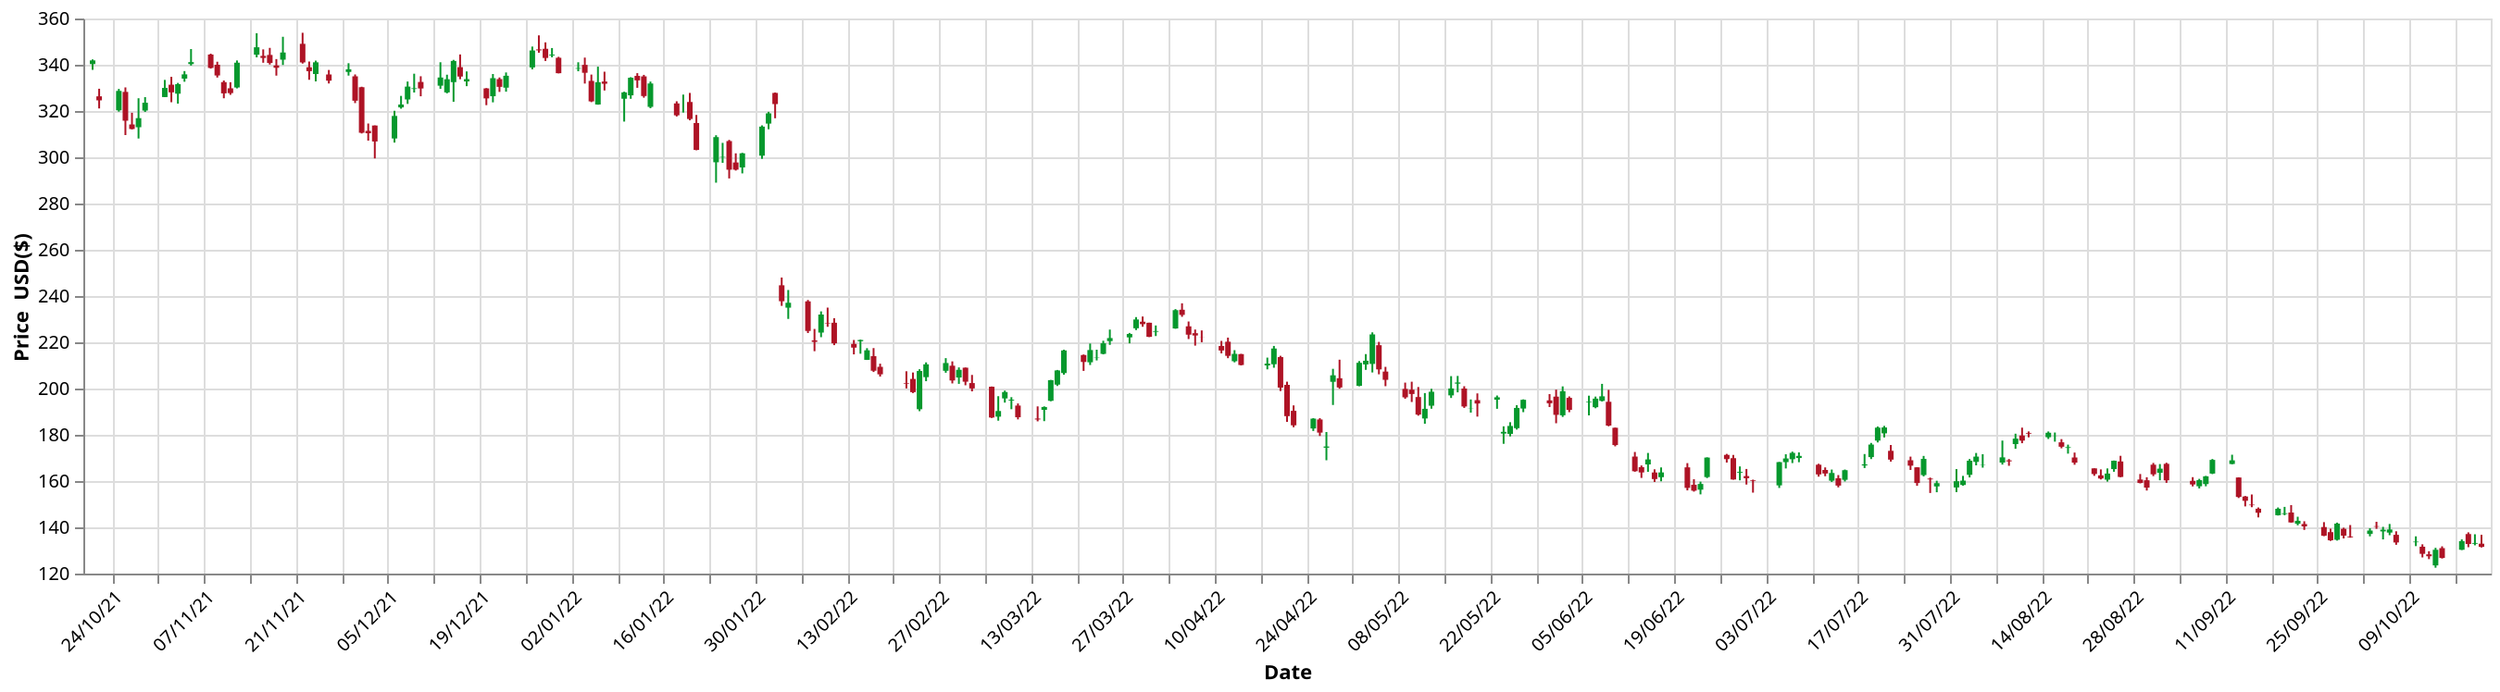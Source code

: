 {
  "$schema": "https://vega.github.io/schema/vega-lite/v5.json",
  "width": 1300,
  "height": 300,
  "description": "S&P 500 Price data, 21/10/21 - 21/10/22",
  "data": {
    "values": [
      {
        "Date": "2021-10-21",
        "Open": 340.279999,
        "High": 342.309998,
        "Low": 337.799988,
        "Close": 341.880005,
        "Adj Close": 341.880005,
        "Volume": 16354400
      },
      {
        "Date": "2021-10-22",
        "Open": 326.350006,
        "High": 329.630005,
        "Low": 321.109985,
        "Close": 324.609985,
        "Adj Close": 324.609985,
        "Volume": 35224500
      },
      {
        "Date": "2021-10-25",
        "Open": 320.299988,
        "High": 329.559998,
        "Low": 319.720001,
        "Close": 328.690002,
        "Adj Close": 328.690002,
        "Volume": 38409000
      },
      {
        "Date": "2021-10-26",
        "Open": 328.26001,
        "High": 330.209991,
        "Low": 309.600006,
        "Close": 315.809998,
        "Adj Close": 315.809998,
        "Volume": 65654000
      },
      {
        "Date": "2021-10-27",
        "Open": 314.190002,
        "High": 319.25,
        "Low": 312.059998,
        "Close": 312.220001,
        "Adj Close": 312.220001,
        "Volume": 29971800
      },
      {
        "Date": "2021-10-28",
        "Open": 312.98999,
        "High": 325.519989,
        "Low": 308.109985,
        "Close": 316.920013,
        "Adj Close": 316.920013,
        "Volume": 50806800
      },
      {
        "Date": "2021-10-29",
        "Open": 320.190002,
        "High": 326,
        "Low": 319.600006,
        "Close": 323.570007,
        "Adj Close": 323.570007,
        "Volume": 37059400
      },
      {
        "Date": "2021-11-01",
        "Open": 326.040009,
        "High": 333.450012,
        "Low": 326,
        "Close": 329.980011,
        "Adj Close": 329.980011,
        "Volume": 31518900
      },
      {
        "Date": "2021-11-02",
        "Open": 331.380005,
        "High": 334.790009,
        "Low": 323.799988,
        "Close": 328.079987,
        "Adj Close": 328.079987,
        "Volume": 28353000
      },
      {
        "Date": "2021-11-03",
        "Open": 327.48999,
        "High": 332.149994,
        "Low": 323.200012,
        "Close": 331.619995,
        "Adj Close": 331.619995,
        "Volume": 20786500
      },
      {
        "Date": "2021-11-04",
        "Open": 334.01001,
        "High": 337.269989,
        "Low": 332.649994,
        "Close": 335.850006,
        "Adj Close": 335.850006,
        "Volume": 22495300
      },
      {
        "Date": "2021-11-05",
        "Open": 340.309998,
        "High": 346.790009,
        "Low": 339.640015,
        "Close": 341.130005,
        "Adj Close": 341.130005,
        "Volume": 26872800
      },
      {
        "Date": "2021-11-08",
        "Open": 344.420013,
        "High": 344.790009,
        "Low": 338.339996,
        "Close": 338.619995,
        "Adj Close": 338.619995,
        "Volume": 18342500
      },
      {
        "Date": "2021-11-09",
        "Open": 340,
        "High": 341.309998,
        "Low": 334.470001,
        "Close": 335.369995,
        "Adj Close": 335.369995,
        "Volume": 17556700
      },
      {
        "Date": "2021-11-10",
        "Open": 332.48999,
        "High": 333.190002,
        "Low": 325.51001,
        "Close": 327.640015,
        "Adj Close": 327.640015,
        "Volume": 21872600
      },
      {
        "Date": "2021-11-11",
        "Open": 329.820007,
        "High": 332.459991,
        "Low": 327,
        "Close": 327.73999,
        "Adj Close": 327.73999,
        "Volume": 12376600
      },
      {
        "Date": "2021-11-12",
        "Open": 330.179993,
        "High": 341.859985,
        "Low": 329.779999,
        "Close": 340.890015,
        "Adj Close": 340.890015,
        "Volume": 25414300
      },
      {
        "Date": "2021-11-15",
        "Open": 344.339996,
        "High": 353.649994,
        "Low": 343.200012,
        "Close": 347.559998,
        "Adj Close": 347.559998,
        "Volume": 25076600
      },
      {
        "Date": "2021-11-16",
        "Open": 343.829987,
        "High": 346.649994,
        "Low": 340.869995,
        "Close": 342.959991,
        "Adj Close": 342.959991,
        "Volume": 18181100
      },
      {
        "Date": "2021-11-17",
        "Open": 344.23999,
        "High": 347.299988,
        "Low": 340.100006,
        "Close": 340.769989,
        "Adj Close": 340.769989,
        "Volume": 13602800
      },
      {
        "Date": "2021-11-18",
        "Open": 339.720001,
        "High": 342.459991,
        "Low": 335.299988,
        "Close": 338.690002,
        "Adj Close": 338.690002,
        "Volume": 17487200
      },
      {
        "Date": "2021-11-19",
        "Open": 342.200012,
        "High": 352.100006,
        "Low": 339.899994,
        "Close": 345.299988,
        "Adj Close": 345.299988,
        "Volume": 26488500
      },
      {
        "Date": "2021-11-22",
        "Open": 349.049988,
        "High": 353.829987,
        "Low": 340.51001,
        "Close": 341.01001,
        "Adj Close": 341.01001,
        "Volume": 27116800
      },
      {
        "Date": "2021-11-23",
        "Open": 338.929993,
        "High": 341.399994,
        "Low": 333.5,
        "Close": 337.25,
        "Adj Close": 337.25,
        "Volume": 17225000
      },
      {
        "Date": "2021-11-24",
        "Open": 336,
        "High": 341.779999,
        "Low": 332.809998,
        "Close": 341.059998,
        "Adj Close": 341.059998,
        "Volume": 13566200
      },
      {
        "Date": "2021-11-26",
        "Open": 335.799988,
        "High": 337.75,
        "Low": 331.899994,
        "Close": 333.119995,
        "Adj Close": 333.119995,
        "Volume": 14750700
      },
      {
        "Date": "2021-11-29",
        "Open": 336.890015,
        "High": 340.670013,
        "Low": 335.309998,
        "Close": 338.029999,
        "Adj Close": 338.029999,
        "Volume": 16650900
      },
      {
        "Date": "2021-11-30",
        "Open": 335,
        "High": 335.809998,
        "Low": 323.429993,
        "Close": 324.459991,
        "Adj Close": 324.459991,
        "Volume": 25390000
      },
      {
        "Date": "2021-12-01",
        "Open": 330.290009,
        "High": 330.5,
        "Low": 310.290009,
        "Close": 310.600006,
        "Adj Close": 310.600006,
        "Volume": 30329600
      },
      {
        "Date": "2021-12-02",
        "Open": 311.399994,
        "High": 314.600006,
        "Low": 307.200012,
        "Close": 310.390015,
        "Adj Close": 310.390015,
        "Volume": 24396200
      },
      {
        "Date": "2021-12-03",
        "Open": 313.730011,
        "High": 313.75,
        "Low": 299.5,
        "Close": 306.839996,
        "Adj Close": 306.839996,
        "Volume": 27471000
      },
      {
        "Date": "2021-12-06",
        "Open": 308.130005,
        "High": 320.100006,
        "Low": 306.339996,
        "Close": 317.869995,
        "Adj Close": 317.869995,
        "Volume": 21758300
      },
      {
        "Date": "2021-12-07",
        "Open": 321.570007,
        "High": 326.540009,
        "Low": 321,
        "Close": 322.809998,
        "Adj Close": 322.809998,
        "Volume": 18794000
      },
      {
        "Date": "2021-12-08",
        "Open": 325,
        "High": 332.75,
        "Low": 323.070007,
        "Close": 330.559998,
        "Adj Close": 330.559998,
        "Volume": 19937700
      },
      {
        "Date": "2021-12-09",
        "Open": 329.540009,
        "High": 336.130005,
        "Low": 328,
        "Close": 329.820007,
        "Adj Close": 329.820007,
        "Volume": 16879200
      },
      {
        "Date": "2021-12-10",
        "Open": 332.559998,
        "High": 335.029999,
        "Low": 326.369995,
        "Close": 329.75,
        "Adj Close": 329.75,
        "Volume": 14528000
      },
      {
        "Date": "2021-12-13",
        "Open": 330.950012,
        "High": 341.089996,
        "Low": 329.589996,
        "Close": 334.48999,
        "Adj Close": 334.48999,
        "Volume": 22948700
      },
      {
        "Date": "2021-12-14",
        "Open": 328.049988,
        "High": 335.700012,
        "Low": 327.649994,
        "Close": 333.73999,
        "Adj Close": 333.73999,
        "Volume": 20461000
      },
      {
        "Date": "2021-12-15",
        "Open": 332.48999,
        "High": 342.109985,
        "Low": 323.980011,
        "Close": 341.660004,
        "Adj Close": 341.660004,
        "Volume": 24681300
      },
      {
        "Date": "2021-12-16",
        "Open": 338.980011,
        "High": 344.459991,
        "Low": 333.73999,
        "Close": 334.899994,
        "Adj Close": 334.899994,
        "Volume": 22635000
      },
      {
        "Date": "2021-12-17",
        "Open": 332.799988,
        "High": 337.109985,
        "Low": 330.75,
        "Close": 333.790009,
        "Adj Close": 333.790009,
        "Volume": 40012600
      },
      {
        "Date": "2021-12-20",
        "Open": 329.779999,
        "High": 329.899994,
        "Low": 322.529999,
        "Close": 325.450012,
        "Adj Close": 325.450012,
        "Volume": 17901800
      },
      {
        "Date": "2021-12-21",
        "Open": 326.410004,
        "High": 336,
        "Low": 323.75,
        "Close": 334.200012,
        "Adj Close": 334.200012,
        "Volume": 16116800
      },
      {
        "Date": "2021-12-22",
        "Open": 333.799988,
        "High": 334.51001,
        "Low": 328.26001,
        "Close": 330.450012,
        "Adj Close": 330.450012,
        "Volume": 16764600
      },
      {
        "Date": "2021-12-23",
        "Open": 330.100006,
        "High": 336.670013,
        "Low": 328.359985,
        "Close": 335.23999,
        "Adj Close": 335.23999,
        "Volume": 13987700
      },
      {
        "Date": "2021-12-27",
        "Open": 338.850006,
        "High": 347.869995,
        "Low": 338.01001,
        "Close": 346.179993,
        "Adj Close": 346.179993,
        "Volume": 17795000
      },
      {
        "Date": "2021-12-28",
        "Open": 346.630005,
        "High": 352.709991,
        "Low": 345.200012,
        "Close": 346.220001,
        "Adj Close": 346.220001,
        "Volume": 16637600
      },
      {
        "Date": "2021-12-29",
        "Open": 346.910004,
        "High": 349.690002,
        "Low": 341.640015,
        "Close": 342.940002,
        "Adj Close": 342.940002,
        "Volume": 10747000
      },
      {
        "Date": "2021-12-30",
        "Open": 344,
        "High": 347.230011,
        "Low": 343.220001,
        "Close": 344.359985,
        "Adj Close": 344.359985,
        "Volume": 10593300
      },
      {
        "Date": "2021-12-31",
        "Open": 343.019989,
        "High": 343.440002,
        "Low": 336.269989,
        "Close": 336.350006,
        "Adj Close": 336.350006,
        "Volume": 12870500
      },
      {
        "Date": "2022-01-03",
        "Open": 338.299988,
        "High": 341.079987,
        "Low": 337.190002,
        "Close": 338.540009,
        "Adj Close": 338.540009,
        "Volume": 14537900
      },
      {
        "Date": "2022-01-04",
        "Open": 339.950012,
        "High": 343.089996,
        "Low": 331.869995,
        "Close": 336.529999,
        "Adj Close": 336.529999,
        "Volume": 15998000
      },
      {
        "Date": "2022-01-05",
        "Open": 333.019989,
        "High": 335.76001,
        "Low": 323.839996,
        "Close": 324.170013,
        "Adj Close": 324.170013,
        "Volume": 20564500
      },
      {
        "Date": "2022-01-06",
        "Open": 322.820007,
        "High": 339.170013,
        "Low": 322.720001,
        "Close": 332.459991,
        "Adj Close": 332.459991,
        "Volume": 27962800
      },
      {
        "Date": "2022-01-07",
        "Open": 332.73999,
        "High": 337,
        "Low": 328.880005,
        "Close": 331.790009,
        "Adj Close": 331.790009,
        "Volume": 14722000
      },
      {
        "Date": "2022-01-10",
        "Open": 325.309998,
        "High": 328.339996,
        "Low": 315.429993,
        "Close": 328.070007,
        "Adj Close": 328.070007,
        "Volume": 24942400
      },
      {
        "Date": "2022-01-11",
        "Open": 326.779999,
        "High": 334.630005,
        "Low": 325.279999,
        "Close": 334.369995,
        "Adj Close": 334.369995,
        "Volume": 16226800
      },
      {
        "Date": "2022-01-12",
        "Open": 335.179993,
        "High": 336.369995,
        "Low": 330.029999,
        "Close": 333.26001,
        "Adj Close": 333.26001,
        "Volume": 14104900
      },
      {
        "Date": "2022-01-13",
        "Open": 334.980011,
        "High": 335.630005,
        "Low": 325.76001,
        "Close": 326.480011,
        "Adj Close": 326.480011,
        "Volume": 14797100
      },
      {
        "Date": "2022-01-14",
        "Open": 321.790009,
        "High": 332.730011,
        "Low": 321.209991,
        "Close": 331.899994,
        "Adj Close": 331.899994,
        "Volume": 16868500
      },
      {
        "Date": "2022-01-18",
        "Open": 323.290009,
        "High": 324.209991,
        "Low": 317.640015,
        "Close": 318.149994,
        "Adj Close": 318.149994,
        "Volume": 22645600
      },
      {
        "Date": "2022-01-19",
        "Open": 319.579987,
        "High": 327.100006,
        "Low": 319.329987,
        "Close": 319.589996,
        "Adj Close": 319.589996,
        "Volume": 20814700
      },
      {
        "Date": "2022-01-20",
        "Open": 323.899994,
        "High": 327.820007,
        "Low": 315.980011,
        "Close": 316.559998,
        "Adj Close": 316.559998,
        "Volume": 16925000
      },
      {
        "Date": "2022-01-21",
        "Open": 314.809998,
        "High": 318.309998,
        "Low": 303.040009,
        "Close": 303.170013,
        "Adj Close": 303.170013,
        "Volume": 28710700
      },
      {
        "Date": "2022-01-24",
        "Open": 297.839996,
        "High": 309.529999,
        "Low": 289.01001,
        "Close": 308.709991,
        "Adj Close": 308.709991,
        "Volume": 38878100
      },
      {
        "Date": "2022-01-25",
        "Open": 299.950012,
        "High": 306.230011,
        "Low": 297.579987,
        "Close": 300.149994,
        "Adj Close": 300.149994,
        "Volume": 25108500
      },
      {
        "Date": "2022-01-26",
        "Open": 307.01001,
        "High": 307.51001,
        "Low": 290.850006,
        "Close": 294.630005,
        "Adj Close": 294.630005,
        "Volume": 28348800
      },
      {
        "Date": "2022-01-27",
        "Open": 297.75,
        "High": 301.709991,
        "Low": 294.26001,
        "Close": 294.640015,
        "Adj Close": 294.640015,
        "Volume": 21629900
      },
      {
        "Date": "2022-01-28",
        "Open": 295.619995,
        "High": 301.899994,
        "Low": 293.029999,
        "Close": 301.709991,
        "Adj Close": 301.709991,
        "Volume": 21871600
      },
      {
        "Date": "2022-01-31",
        "Open": 300.679993,
        "High": 313.790009,
        "Low": 299.320007,
        "Close": 313.26001,
        "Adj Close": 313.26001,
        "Volume": 21579500
      },
      {
        "Date": "2022-02-01",
        "Open": 314.559998,
        "High": 319.660004,
        "Low": 312.119995,
        "Close": 319,
        "Adj Close": 319,
        "Volume": 18023800
      },
      {
        "Date": "2022-02-02",
        "Open": 327.820007,
        "High": 328,
        "Low": 316.869995,
        "Close": 323,
        "Adj Close": 323,
        "Volume": 58458300
      },
      {
        "Date": "2022-02-03",
        "Open": 244.649994,
        "High": 248,
        "Low": 235.75,
        "Close": 237.759995,
        "Adj Close": 237.759995,
        "Volume": 188119900
      },
      {
        "Date": "2022-02-04",
        "Open": 234.970001,
        "High": 242.610001,
        "Low": 230.110001,
        "Close": 237.089996,
        "Adj Close": 237.089996,
        "Volume": 89342200
      },
      {
        "Date": "2022-02-07",
        "Open": 237.699997,
        "High": 238.300003,
        "Low": 224.009995,
        "Close": 224.910004,
        "Adj Close": 224.910004,
        "Volume": 88613800
      },
      {
        "Date": "2022-02-08",
        "Open": 220.850006,
        "High": 225.770004,
        "Low": 216.149994,
        "Close": 220.179993,
        "Adj Close": 220.179993,
        "Volume": 94729700
      },
      {
        "Date": "2022-02-09",
        "Open": 224.199997,
        "High": 233.369995,
        "Low": 222.210007,
        "Close": 232,
        "Adj Close": 232,
        "Volume": 86563300
      },
      {
        "Date": "2022-02-10",
        "Open": 228.270004,
        "High": 235,
        "Low": 226.699997,
        "Close": 228.070007,
        "Adj Close": 228.070007,
        "Volume": 49310400
      },
      {
        "Date": "2022-02-11",
        "Open": 228.460007,
        "High": 230.419998,
        "Low": 218.770004,
        "Close": 219.550003,
        "Adj Close": 219.550003,
        "Volume": 46156900
      },
      {
        "Date": "2022-02-14",
        "Open": 219.309998,
        "High": 221,
        "Low": 214.779999,
        "Close": 217.699997,
        "Adj Close": 217.699997,
        "Volume": 38184000
      },
      {
        "Date": "2022-02-15",
        "Open": 220.470001,
        "High": 221.149994,
        "Low": 215.059998,
        "Close": 221,
        "Adj Close": 221,
        "Volume": 42685500
      },
      {
        "Date": "2022-02-16",
        "Open": 212.410004,
        "High": 217.460007,
        "Low": 212.360001,
        "Close": 216.539993,
        "Adj Close": 216.539993,
        "Volume": 45817500
      },
      {
        "Date": "2022-02-17",
        "Open": 214.020004,
        "High": 217.5,
        "Low": 207.160004,
        "Close": 207.710007,
        "Adj Close": 207.710007,
        "Volume": 38747500
      },
      {
        "Date": "2022-02-18",
        "Open": 209.389999,
        "High": 210.75,
        "Low": 205.179993,
        "Close": 206.160004,
        "Adj Close": 206.160004,
        "Volume": 37128400
      },
      {
        "Date": "2022-02-22",
        "Open": 202.339996,
        "High": 207.479996,
        "Low": 200.059998,
        "Close": 202.080002,
        "Adj Close": 202.080002,
        "Volume": 39852400
      },
      {
        "Date": "2022-02-23",
        "Open": 204.160004,
        "High": 206.940002,
        "Low": 198.050003,
        "Close": 198.449997,
        "Adj Close": 198.449997,
        "Volume": 44481400
      },
      {
        "Date": "2022-02-24",
        "Open": 191.059998,
        "High": 208.350006,
        "Low": 190.220001,
        "Close": 207.600006,
        "Adj Close": 207.600006,
        "Volume": 49957200
      },
      {
        "Date": "2022-02-25",
        "Open": 204.940002,
        "High": 211.320007,
        "Low": 203.179993,
        "Close": 210.479996,
        "Adj Close": 210.479996,
        "Volume": 37627600
      },
      {
        "Date": "2022-02-28",
        "Open": 207.679993,
        "High": 213.149994,
        "Low": 206.830002,
        "Close": 211.029999,
        "Adj Close": 211.029999,
        "Volume": 34239800
      },
      {
        "Date": "2022-03-01",
        "Open": 209.869995,
        "High": 211.75,
        "Low": 202.220001,
        "Close": 203.490005,
        "Adj Close": 203.490005,
        "Volume": 27094900
      },
      {
        "Date": "2022-03-02",
        "Open": 204.779999,
        "High": 209.149994,
        "Low": 202.020004,
        "Close": 208.110001,
        "Adj Close": 208.110001,
        "Volume": 29452100
      },
      {
        "Date": "2022-03-03",
        "Open": 209.020004,
        "High": 209.080002,
        "Low": 201.419998,
        "Close": 202.970001,
        "Adj Close": 202.970001,
        "Volume": 27263500
      },
      {
        "Date": "2022-03-04",
        "Open": 202.369995,
        "High": 205.889999,
        "Low": 198.789993,
        "Close": 200.059998,
        "Adj Close": 200.059998,
        "Volume": 32130900
      },
      {
        "Date": "2022-03-07",
        "Open": 200.789993,
        "High": 200.889999,
        "Low": 187.279999,
        "Close": 187.470001,
        "Adj Close": 187.470001,
        "Volume": 38560600
      },
      {
        "Date": "2022-03-08",
        "Open": 187.850006,
        "High": 196.699997,
        "Low": 186.110001,
        "Close": 190.289993,
        "Adj Close": 190.289993,
        "Volume": 37508100
      },
      {
        "Date": "2022-03-09",
        "Open": 195.740005,
        "High": 199.100006,
        "Low": 193.919998,
        "Close": 198.5,
        "Adj Close": 198.5,
        "Volume": 31894700
      },
      {
        "Date": "2022-03-10",
        "Open": 194.839996,
        "High": 196.279999,
        "Low": 191.070007,
        "Close": 195.210007,
        "Adj Close": 195.210007,
        "Volume": 24853000
      },
      {
        "Date": "2022-03-11",
        "Open": 192.639999,
        "High": 193.559998,
        "Low": 186.669998,
        "Close": 187.610001,
        "Adj Close": 187.610001,
        "Volume": 34694500
      },
      {
        "Date": "2022-03-14",
        "Open": 187.029999,
        "High": 192.289993,
        "Low": 185.820007,
        "Close": 186.630005,
        "Adj Close": 186.630005,
        "Volume": 31010500
      },
      {
        "Date": "2022-03-15",
        "Open": 190.800003,
        "High": 192.279999,
        "Low": 185.910004,
        "Close": 192.029999,
        "Adj Close": 192.029999,
        "Volume": 31721700
      },
      {
        "Date": "2022-03-16",
        "Open": 194.699997,
        "High": 203.729996,
        "Low": 194.520004,
        "Close": 203.630005,
        "Adj Close": 203.630005,
        "Volume": 40640300
      },
      {
        "Date": "2022-03-17",
        "Open": 201.699997,
        "High": 208.039993,
        "Low": 201.110001,
        "Close": 207.839996,
        "Adj Close": 207.839996,
        "Volume": 29499700
      },
      {
        "Date": "2022-03-18",
        "Open": 206.699997,
        "High": 216.800003,
        "Low": 206,
        "Close": 216.490005,
        "Adj Close": 216.490005,
        "Volume": 52128000
      },
      {
        "Date": "2022-03-21",
        "Open": 214.5,
        "High": 214.710007,
        "Low": 207.630005,
        "Close": 211.490005,
        "Adj Close": 211.490005,
        "Volume": 30142300
      },
      {
        "Date": "2022-03-22",
        "Open": 211.369995,
        "High": 219.460007,
        "Low": 210.179993,
        "Close": 216.649994,
        "Adj Close": 216.649994,
        "Volume": 31998800
      },
      {
        "Date": "2022-03-23",
        "Open": 213.330002,
        "High": 216.800003,
        "Low": 212.160004,
        "Close": 213.460007,
        "Adj Close": 213.460007,
        "Volume": 23717300
      },
      {
        "Date": "2022-03-24",
        "Open": 215,
        "High": 220.669998,
        "Low": 214.789993,
        "Close": 219.570007,
        "Adj Close": 219.570007,
        "Volume": 31502300
      },
      {
        "Date": "2022-03-25",
        "Open": 220.509995,
        "High": 225.5,
        "Low": 218.889999,
        "Close": 221.820007,
        "Adj Close": 221.820007,
        "Volume": 40039000
      },
      {
        "Date": "2022-03-28",
        "Open": 222.130005,
        "High": 224.039993,
        "Low": 219.539993,
        "Close": 223.589996,
        "Adj Close": 223.589996,
        "Volume": 26224100
      },
      {
        "Date": "2022-03-29",
        "Open": 226.070007,
        "High": 230.889999,
        "Low": 225.289993,
        "Close": 229.860001,
        "Adj Close": 229.860001,
        "Volume": 31417900
      },
      {
        "Date": "2022-03-30",
        "Open": 228.910004,
        "High": 231.149994,
        "Low": 226.710007,
        "Close": 227.850006,
        "Adj Close": 227.850006,
        "Volume": 25588000
      },
      {
        "Date": "2022-03-31",
        "Open": 228.449997,
        "High": 228.490005,
        "Low": 222.259995,
        "Close": 222.360001,
        "Adj Close": 222.360001,
        "Volume": 24192300
      },
      {
        "Date": "2022-04-01",
        "Open": 224.550003,
        "High": 227.279999,
        "Low": 222.699997,
        "Close": 224.850006,
        "Adj Close": 224.850006,
        "Volume": 19544800
      },
      {
        "Date": "2022-04-04",
        "Open": 225.979996,
        "High": 234.350006,
        "Low": 225.860001,
        "Close": 233.889999,
        "Adj Close": 233.889999,
        "Volume": 28054800
      },
      {
        "Date": "2022-04-05",
        "Open": 234.080002,
        "High": 236.860001,
        "Low": 231.020004,
        "Close": 231.839996,
        "Adj Close": 231.839996,
        "Volume": 29727200
      },
      {
        "Date": "2022-04-06",
        "Open": 226.910004,
        "High": 228.990005,
        "Low": 221.410004,
        "Close": 223.300003,
        "Adj Close": 223.300003,
        "Volume": 28995100
      },
      {
        "Date": "2022-04-07",
        "Open": 223.929993,
        "High": 225.520004,
        "Low": 218.559998,
        "Close": 222.949997,
        "Adj Close": 222.949997,
        "Volume": 21037200
      },
      {
        "Date": "2022-04-08",
        "Open": 222.380005,
        "High": 225.130005,
        "Low": 220.029999,
        "Close": 222.330002,
        "Adj Close": 222.330002,
        "Volume": 18375700
      },
      {
        "Date": "2022-04-11",
        "Open": 218.419998,
        "High": 220.610001,
        "Low": 215.220001,
        "Close": 216.460007,
        "Adj Close": 216.460007,
        "Volume": 20516600
      },
      {
        "Date": "2022-04-12",
        "Open": 220.240005,
        "High": 222.029999,
        "Low": 213.130005,
        "Close": 214.139999,
        "Adj Close": 214.139999,
        "Volume": 20128800
      },
      {
        "Date": "2022-04-13",
        "Open": 211.820007,
        "High": 216.610001,
        "Low": 211.330002,
        "Close": 214.990005,
        "Adj Close": 214.990005,
        "Volume": 19231800
      },
      {
        "Date": "2022-04-14",
        "Open": 214.889999,
        "High": 214.990005,
        "Low": 210,
        "Close": 210.179993,
        "Adj Close": 210.179993,
        "Volume": 18379500
      },
      {
        "Date": "2022-04-18",
        "Open": 210,
        "High": 213.380005,
        "Low": 208.300003,
        "Close": 210.770004,
        "Adj Close": 210.770004,
        "Volume": 16580800
      },
      {
        "Date": "2022-04-19",
        "Open": 210.520004,
        "High": 218.429993,
        "Low": 209,
        "Close": 217.309998,
        "Adj Close": 217.309998,
        "Volume": 20089900
      },
      {
        "Date": "2022-04-20",
        "Open": 213.610001,
        "High": 214.160004,
        "Low": 198.919998,
        "Close": 200.419998,
        "Adj Close": 200.419998,
        "Volume": 43036500
      },
      {
        "Date": "2022-04-21",
        "Open": 201.600006,
        "High": 202.970001,
        "Low": 185.580002,
        "Close": 188.070007,
        "Adj Close": 188.070007,
        "Volume": 49954100
      },
      {
        "Date": "2022-04-22",
        "Open": 190.369995,
        "High": 192.720001,
        "Low": 183.270004,
        "Close": 184.110001,
        "Adj Close": 184.110001,
        "Volume": 36426800
      },
      {
        "Date": "2022-04-25",
        "Open": 182.729996,
        "High": 187.179993,
        "Low": 181.660004,
        "Close": 186.990005,
        "Adj Close": 186.990005,
        "Volume": 29281100
      },
      {
        "Date": "2022-04-26",
        "Open": 186.630005,
        "High": 187.190002,
        "Low": 179.5,
        "Close": 180.949997,
        "Adj Close": 180.949997,
        "Volume": 31747400
      },
      {
        "Date": "2022-04-27",
        "Open": 174.429993,
        "High": 181.210007,
        "Low": 169,
        "Close": 174.949997,
        "Adj Close": 174.949997,
        "Volume": 71062900
      },
      {
        "Date": "2022-04-28",
        "Open": 202.919998,
        "High": 208.529999,
        "Low": 192.899994,
        "Close": 205.729996,
        "Adj Close": 205.729996,
        "Volume": 100890600
      },
      {
        "Date": "2022-04-29",
        "Open": 204.460007,
        "High": 212.479996,
        "Low": 199.899994,
        "Close": 200.470001,
        "Adj Close": 200.470001,
        "Volume": 49193400
      },
      {
        "Date": "2022-05-02",
        "Open": 201.169998,
        "High": 211.880005,
        "Low": 200.990005,
        "Close": 211.130005,
        "Adj Close": 211.130005,
        "Volume": 49915300
      },
      {
        "Date": "2022-05-03",
        "Open": 210.449997,
        "High": 214.899994,
        "Low": 208.089996,
        "Close": 212.029999,
        "Adj Close": 212.029999,
        "Volume": 41556300
      },
      {
        "Date": "2022-05-04",
        "Open": 210.649994,
        "High": 224.300003,
        "Low": 206.960007,
        "Close": 223.410004,
        "Adj Close": 223.410004,
        "Volume": 41375900
      },
      {
        "Date": "2022-05-05",
        "Open": 218.740005,
        "High": 220.169998,
        "Low": 206.160004,
        "Close": 208.279999,
        "Adj Close": 208.279999,
        "Volume": 41129200
      },
      {
        "Date": "2022-05-06",
        "Open": 207.339996,
        "High": 209.380005,
        "Low": 201.020004,
        "Close": 203.770004,
        "Adj Close": 203.770004,
        "Volume": 34747200
      },
      {
        "Date": "2022-05-09",
        "Open": 199.839996,
        "High": 202.570007,
        "Low": 195.580002,
        "Close": 196.210007,
        "Adj Close": 196.210007,
        "Volume": 36303200
      },
      {
        "Date": "2022-05-10",
        "Open": 199.509995,
        "High": 202.960007,
        "Low": 194.190002,
        "Close": 197.649994,
        "Adj Close": 197.649994,
        "Volume": 34452500
      },
      {
        "Date": "2022-05-11",
        "Open": 196.330002,
        "High": 200.669998,
        "Low": 188.270004,
        "Close": 188.740005,
        "Adj Close": 188.740005,
        "Volume": 31153400
      },
      {
        "Date": "2022-05-12",
        "Open": 187.059998,
        "High": 198.050003,
        "Low": 184.779999,
        "Close": 191.240005,
        "Adj Close": 191.240005,
        "Volume": 38262200
      },
      {
        "Date": "2022-05-13",
        "Open": 192.580002,
        "High": 199.889999,
        "Low": 191.279999,
        "Close": 198.619995,
        "Adj Close": 198.619995,
        "Volume": 24549800
      },
      {
        "Date": "2022-05-16",
        "Open": 197.050003,
        "High": 205.369995,
        "Low": 195.929993,
        "Close": 200.039993,
        "Adj Close": 200.039993,
        "Volume": 27112600
      },
      {
        "Date": "2022-05-17",
        "Open": 202.119995,
        "High": 205.460007,
        "Low": 198.360001,
        "Close": 202.619995,
        "Adj Close": 202.619995,
        "Volume": 24872700
      },
      {
        "Date": "2022-05-18",
        "Open": 200,
        "High": 201,
        "Low": 191.630005,
        "Close": 192.240005,
        "Adj Close": 192.240005,
        "Volume": 23960000
      },
      {
        "Date": "2022-05-19",
        "Open": 191.199997,
        "High": 195.289993,
        "Low": 189.600006,
        "Close": 191.289993,
        "Adj Close": 191.289993,
        "Volume": 24446900
      },
      {
        "Date": "2022-05-20",
        "Open": 194.970001,
        "High": 197.910004,
        "Low": 187.869995,
        "Close": 193.539993,
        "Adj Close": 193.539993,
        "Volume": 31465600
      },
      {
        "Date": "2022-05-23",
        "Open": 195.190002,
        "High": 196.990005,
        "Low": 191.240005,
        "Close": 196.229996,
        "Adj Close": 196.229996,
        "Volume": 25059200
      },
      {
        "Date": "2022-05-24",
        "Open": 180.550003,
        "High": 183.679993,
        "Low": 176.110001,
        "Close": 181.279999,
        "Adj Close": 181.279999,
        "Volume": 50406300
      },
      {
        "Date": "2022-05-25",
        "Open": 180.399994,
        "High": 185.449997,
        "Low": 179.320007,
        "Close": 183.830002,
        "Adj Close": 183.830002,
        "Volume": 28030200
      },
      {
        "Date": "2022-05-26",
        "Open": 182.880005,
        "High": 192.830002,
        "Low": 182.259995,
        "Close": 191.630005,
        "Adj Close": 191.630005,
        "Volume": 23056500
      },
      {
        "Date": "2022-05-27",
        "Open": 191.360001,
        "High": 195.330002,
        "Low": 189.800003,
        "Close": 195.130005,
        "Adj Close": 195.130005,
        "Volume": 22562700
      },
      {
        "Date": "2022-05-31",
        "Open": 194.889999,
        "High": 197.600006,
        "Low": 192.009995,
        "Close": 193.639999,
        "Adj Close": 193.639999,
        "Volume": 26131100
      },
      {
        "Date": "2022-06-01",
        "Open": 196.509995,
        "High": 199.529999,
        "Low": 185,
        "Close": 188.639999,
        "Adj Close": 188.639999,
        "Volume": 36623500
      },
      {
        "Date": "2022-06-02",
        "Open": 188.449997,
        "High": 200.940002,
        "Low": 187.729996,
        "Close": 198.860001,
        "Adj Close": 198.860001,
        "Volume": 31951600
      },
      {
        "Date": "2022-06-03",
        "Open": 195.979996,
        "High": 196.610001,
        "Low": 189.779999,
        "Close": 190.779999,
        "Adj Close": 190.779999,
        "Volume": 19465000
      },
      {
        "Date": "2022-06-06",
        "Open": 193.990005,
        "High": 196.919998,
        "Low": 188.399994,
        "Close": 194.25,
        "Adj Close": 194.25,
        "Volume": 30574200
      },
      {
        "Date": "2022-06-07",
        "Open": 191.929993,
        "High": 196.529999,
        "Low": 191.490005,
        "Close": 195.649994,
        "Adj Close": 195.649994,
        "Volume": 18828700
      },
      {
        "Date": "2022-06-08",
        "Open": 194.669998,
        "High": 202.029999,
        "Low": 194.410004,
        "Close": 196.639999,
        "Adj Close": 196.639999,
        "Volume": 22267200
      },
      {
        "Date": "2022-06-09",
        "Open": 194.279999,
        "High": 199.449997,
        "Low": 183.679993,
        "Close": 184,
        "Adj Close": 184,
        "Volume": 23501600
      },
      {
        "Date": "2022-06-10",
        "Open": 183.039993,
        "High": 183.100006,
        "Low": 175.020004,
        "Close": 175.570007,
        "Adj Close": 175.570007,
        "Volume": 27450800
      },
      {
        "Date": "2022-06-13",
        "Open": 170.589996,
        "High": 172.580002,
        "Low": 164.029999,
        "Close": 164.259995,
        "Adj Close": 164.259995,
        "Volume": 31749300
      },
      {
        "Date": "2022-06-14",
        "Open": 166.029999,
        "High": 166.75,
        "Low": 161.360001,
        "Close": 163.729996,
        "Adj Close": 163.729996,
        "Volume": 27244300
      },
      {
        "Date": "2022-06-15",
        "Open": 167.199997,
        "High": 172.160004,
        "Low": 163.979996,
        "Close": 169.350006,
        "Adj Close": 169.350006,
        "Volume": 30008300
      },
      {
        "Date": "2022-06-16",
        "Open": 163.720001,
        "High": 165.080002,
        "Low": 159.610001,
        "Close": 160.869995,
        "Adj Close": 160.869995,
        "Volume": 26944100
      },
      {
        "Date": "2022-06-17",
        "Open": 161.679993,
        "High": 165.899994,
        "Low": 159.899994,
        "Close": 163.740005,
        "Adj Close": 163.740005,
        "Volume": 31374200
      },
      {
        "Date": "2022-06-21",
        "Open": 165.929993,
        "High": 167.759995,
        "Low": 155.970001,
        "Close": 157.050003,
        "Adj Close": 157.050003,
        "Volume": 50724900
      },
      {
        "Date": "2022-06-22",
        "Open": 158.380005,
        "High": 160.789993,
        "Low": 155.440002,
        "Close": 155.850006,
        "Adj Close": 155.850006,
        "Volume": 47267800
      },
      {
        "Date": "2022-06-23",
        "Open": 156.270004,
        "High": 159.75,
        "Low": 154.25,
        "Close": 158.75,
        "Adj Close": 158.75,
        "Volume": 40499200
      },
      {
        "Date": "2022-06-24",
        "Open": 161.729996,
        "High": 170.25,
        "Low": 161.300003,
        "Close": 170.160004,
        "Adj Close": 170.160004,
        "Volume": 68736000
      },
      {
        "Date": "2022-06-27",
        "Open": 171.320007,
        "High": 171.75,
        "Low": 168.009995,
        "Close": 169.490005,
        "Adj Close": 169.490005,
        "Volume": 29174600
      },
      {
        "Date": "2022-06-28",
        "Open": 169.899994,
        "High": 171.300003,
        "Low": 160.610001,
        "Close": 160.679993,
        "Adj Close": 160.679993,
        "Volume": 27744500
      },
      {
        "Date": "2022-06-29",
        "Open": 163.570007,
        "High": 166.330002,
        "Low": 160.320007,
        "Close": 163.940002,
        "Adj Close": 163.940002,
        "Volume": 28595200
      },
      {
        "Date": "2022-06-30",
        "Open": 162.149994,
        "High": 165.229996,
        "Low": 158.490005,
        "Close": 161.25,
        "Adj Close": 161.25,
        "Volume": 35250600
      },
      {
        "Date": "2022-07-01",
        "Open": 160.309998,
        "High": 160.619995,
        "Low": 155,
        "Close": 160.029999,
        "Adj Close": 160.029999,
        "Volume": 31423900
      },
      {
        "Date": "2022-07-05",
        "Open": 158.139999,
        "High": 168.25,
        "Low": 157.020004,
        "Close": 168.190002,
        "Adj Close": 168.190002,
        "Volume": 28618600
      },
      {
        "Date": "2022-07-06",
        "Open": 168.199997,
        "High": 171.589996,
        "Low": 165.460007,
        "Close": 169.770004,
        "Adj Close": 169.770004,
        "Volume": 23085900
      },
      {
        "Date": "2022-07-07",
        "Open": 169.449997,
        "High": 172.720001,
        "Low": 167.779999,
        "Close": 172.190002,
        "Adj Close": 172.190002,
        "Volume": 24083400
      },
      {
        "Date": "2022-07-08",
        "Open": 169.979996,
        "High": 172.399994,
        "Low": 168.149994,
        "Close": 170.880005,
        "Adj Close": 170.880005,
        "Volume": 19249200
      },
      {
        "Date": "2022-07-11",
        "Open": 167.070007,
        "High": 167.490005,
        "Low": 161.910004,
        "Close": 162.880005,
        "Adj Close": 162.880005,
        "Volume": 21885600
      },
      {
        "Date": "2022-07-12",
        "Open": 164.800003,
        "High": 165.910004,
        "Low": 162.100006,
        "Close": 163.270004,
        "Adj Close": 163.270004,
        "Volume": 16639700
      },
      {
        "Date": "2022-07-13",
        "Open": 160.160004,
        "High": 164.979996,
        "Low": 159.610001,
        "Close": 163.490005,
        "Adj Close": 163.490005,
        "Volume": 16555100
      },
      {
        "Date": "2022-07-14",
        "Open": 161.220001,
        "High": 162.589996,
        "Low": 157.279999,
        "Close": 158.050003,
        "Adj Close": 158.050003,
        "Volume": 23765200
      },
      {
        "Date": "2022-07-15",
        "Open": 160.539993,
        "High": 164.979996,
        "Low": 159.820007,
        "Close": 164.699997,
        "Adj Close": 164.699997,
        "Volume": 23342800
      },
      {
        "Date": "2022-07-18",
        "Open": 166.75,
        "High": 171.690002,
        "Low": 165.639999,
        "Close": 167.229996,
        "Adj Close": 167.229996,
        "Volume": 23574300
      },
      {
        "Date": "2022-07-19",
        "Open": 170.369995,
        "High": 176.490005,
        "Low": 169.509995,
        "Close": 175.779999,
        "Adj Close": 175.779999,
        "Volume": 25933700
      },
      {
        "Date": "2022-07-20",
        "Open": 177.490005,
        "High": 183.600006,
        "Low": 176.699997,
        "Close": 183.089996,
        "Adj Close": 183.089996,
        "Volume": 24784300
      },
      {
        "Date": "2022-07-21",
        "Open": 180.630005,
        "High": 183.850006,
        "Low": 178.869995,
        "Close": 183.169998,
        "Adj Close": 183.169998,
        "Volume": 27195800
      },
      {
        "Date": "2022-07-22",
        "Open": 173.070007,
        "High": 175.600006,
        "Low": 168.410004,
        "Close": 169.270004,
        "Adj Close": 169.270004,
        "Volume": 42583900
      },
      {
        "Date": "2022-07-25",
        "Open": 169,
        "High": 170.570007,
        "Low": 164.809998,
        "Close": 166.649994,
        "Adj Close": 166.649994,
        "Volume": 26166300
      },
      {
        "Date": "2022-07-26",
        "Open": 165.940002,
        "High": 166,
        "Low": 157.949997,
        "Close": 159.149994,
        "Adj Close": 159.149994,
        "Volume": 28468400
      },
      {
        "Date": "2022-07-27",
        "Open": 162.589996,
        "High": 170.869995,
        "Low": 162.020004,
        "Close": 169.580002,
        "Adj Close": 169.580002,
        "Volume": 43846600
      },
      {
        "Date": "2022-07-28",
        "Open": 161.059998,
        "High": 161.509995,
        "Low": 154.850006,
        "Close": 160.720001,
        "Adj Close": 160.720001,
        "Volume": 73214300
      },
      {
        "Date": "2022-07-29",
        "Open": 157.690002,
        "High": 160.139999,
        "Low": 155.169998,
        "Close": 159.100006,
        "Adj Close": 159.100006,
        "Volume": 42065400
      },
      {
        "Date": "2022-08-01",
        "Open": 157.25,
        "High": 165.190002,
        "Low": 155.229996,
        "Close": 159.929993,
        "Adj Close": 159.929993,
        "Volume": 40596700
      },
      {
        "Date": "2022-08-02",
        "Open": 158.309998,
        "High": 162.240005,
        "Low": 158.009995,
        "Close": 160.190002,
        "Adj Close": 160.190002,
        "Volume": 27374500
      },
      {
        "Date": "2022-08-03",
        "Open": 162.690002,
        "High": 169.539993,
        "Low": 161.570007,
        "Close": 168.800003,
        "Adj Close": 168.800003,
        "Volume": 31721900
      },
      {
        "Date": "2022-08-04",
        "Open": 168.300003,
        "High": 172.149994,
        "Low": 166.800003,
        "Close": 170.570007,
        "Adj Close": 170.570007,
        "Volume": 23938200
      },
      {
        "Date": "2022-08-05",
        "Open": 166.990005,
        "High": 171.610001,
        "Low": 165.800003,
        "Close": 167.110001,
        "Adj Close": 167.110001,
        "Volume": 25832700
      },
      {
        "Date": "2022-08-08",
        "Open": 168,
        "High": 177.509995,
        "Low": 167.130005,
        "Close": 170.25,
        "Adj Close": 170.25,
        "Volume": 27299100
      },
      {
        "Date": "2022-08-09",
        "Open": 168.949997,
        "High": 169.529999,
        "Low": 166.600006,
        "Close": 168.529999,
        "Adj Close": 168.529999,
        "Volume": 18655100
      },
      {
        "Date": "2022-08-10",
        "Open": 175.990005,
        "High": 180.479996,
        "Low": 173.949997,
        "Close": 178.339996,
        "Adj Close": 178.339996,
        "Volume": 30262100
      },
      {
        "Date": "2022-08-11",
        "Open": 179.710007,
        "High": 183.100006,
        "Low": 176.369995,
        "Close": 177.490005,
        "Adj Close": 177.490005,
        "Volume": 24079100
      },
      {
        "Date": "2022-08-12",
        "Open": 180.809998,
        "High": 181.460007,
        "Low": 178.910004,
        "Close": 180.5,
        "Adj Close": 180.5,
        "Volume": 21274000
      },
      {
        "Date": "2022-08-15",
        "Open": 178.960007,
        "High": 181.440002,
        "Low": 178.199997,
        "Close": 180.889999,
        "Adj Close": 180.889999,
        "Volume": 15878700
      },
      {
        "Date": "2022-08-16",
        "Open": 179.440002,
        "High": 180.990005,
        "Low": 177.039993,
        "Close": 179.470001,
        "Adj Close": 179.470001,
        "Volume": 21156700
      },
      {
        "Date": "2022-08-17",
        "Open": 176.759995,
        "High": 178.139999,
        "Low": 174.169998,
        "Close": 174.850006,
        "Adj Close": 174.850006,
        "Volume": 20118100
      },
      {
        "Date": "2022-08-18",
        "Open": 174.339996,
        "High": 175.759995,
        "Low": 171.860001,
        "Close": 174.660004,
        "Adj Close": 174.660004,
        "Volume": 18844500
      },
      {
        "Date": "2022-08-19",
        "Open": 170.199997,
        "High": 172.320007,
        "Low": 167.050003,
        "Close": 167.960007,
        "Adj Close": 167.960007,
        "Volume": 26240800
      },
      {
        "Date": "2022-08-22",
        "Open": 165.490005,
        "High": 165.490005,
        "Low": 162.259995,
        "Close": 163.050003,
        "Adj Close": 163.050003,
        "Volume": 19499700
      },
      {
        "Date": "2022-08-23",
        "Open": 162.479996,
        "High": 165.050003,
        "Low": 160.699997,
        "Close": 161.110001,
        "Adj Close": 161.110001,
        "Volume": 18111800
      },
      {
        "Date": "2022-08-24",
        "Open": 160.600006,
        "High": 165.460007,
        "Low": 159.770004,
        "Close": 163.259995,
        "Adj Close": 163.259995,
        "Volume": 20891500
      },
      {
        "Date": "2022-08-25",
        "Open": 165.179993,
        "High": 168.880005,
        "Low": 164.020004,
        "Close": 168.779999,
        "Adj Close": 168.779999,
        "Volume": 15550500
      },
      {
        "Date": "2022-08-26",
        "Open": 168.479996,
        "High": 170.919998,
        "Low": 161.669998,
        "Close": 161.779999,
        "Adj Close": 161.779999,
        "Volume": 24023600
      },
      {
        "Date": "2022-08-29",
        "Open": 160.660004,
        "High": 163.050003,
        "Low": 159.009995,
        "Close": 159.169998,
        "Adj Close": 159.169998,
        "Volume": 20052700
      },
      {
        "Date": "2022-08-30",
        "Open": 160.350006,
        "High": 161.660004,
        "Low": 155.910004,
        "Close": 157.160004,
        "Adj Close": 157.160004,
        "Volume": 19567900
      },
      {
        "Date": "2022-08-31",
        "Open": 167.070007,
        "High": 167.839996,
        "Low": 162.139999,
        "Close": 162.929993,
        "Adj Close": 162.929993,
        "Volume": 40953000
      },
      {
        "Date": "2022-09-01",
        "Open": 163.580002,
        "High": 167.360001,
        "Low": 160.350006,
        "Close": 165.360001,
        "Adj Close": 165.360001,
        "Volume": 30145700
      },
      {
        "Date": "2022-09-02",
        "Open": 167.449997,
        "High": 167.929993,
        "Low": 159.220001,
        "Close": 160.320007,
        "Adj Close": 160.320007,
        "Volume": 22609100
      },
      {
        "Date": "2022-09-06",
        "Open": 160.100006,
        "High": 161.690002,
        "Low": 157.690002,
        "Close": 158.539993,
        "Adj Close": 158.539993,
        "Volume": 19339800
      },
      {
        "Date": "2022-09-07",
        "Open": 157.759995,
        "High": 160.960007,
        "Low": 156.809998,
        "Close": 160.389999,
        "Adj Close": 160.389999,
        "Volume": 16831200
      },
      {
        "Date": "2022-09-08",
        "Open": 158.710007,
        "High": 162.229996,
        "Low": 157.740005,
        "Close": 162.059998,
        "Adj Close": 162.059998,
        "Volume": 22530800
      },
      {
        "Date": "2022-09-09",
        "Open": 163.25,
        "High": 169.539993,
        "Low": 163.020004,
        "Close": 169.149994,
        "Adj Close": 169.149994,
        "Volume": 22086800
      },
      {
        "Date": "2022-09-12",
        "Open": 167.389999,
        "High": 171.389999,
        "Low": 167.279999,
        "Close": 168.960007,
        "Adj Close": 168.960007,
        "Volume": 23220400
      },
      {
        "Date": "2022-09-13",
        "Open": 161.539993,
        "High": 161.630005,
        "Low": 152.669998,
        "Close": 153.130005,
        "Adj Close": 153.130005,
        "Volume": 44444100
      },
      {
        "Date": "2022-09-14",
        "Open": 153.330002,
        "High": 153.539993,
        "Low": 149.050003,
        "Close": 151.470001,
        "Adj Close": 151.470001,
        "Volume": 43064200
      },
      {
        "Date": "2022-09-15",
        "Open": 149.800003,
        "High": 154.199997,
        "Low": 148.699997,
        "Close": 149.550003,
        "Adj Close": 149.550003,
        "Volume": 34606300
      },
      {
        "Date": "2022-09-16",
        "Open": 148.050003,
        "High": 148.580002,
        "Low": 144.289993,
        "Close": 146.289993,
        "Adj Close": 146.289993,
        "Volume": 40018700
      },
      {
        "Date": "2022-09-19",
        "Open": 145.240005,
        "High": 148.580002,
        "Low": 145.100006,
        "Close": 148.020004,
        "Adj Close": 148.020004,
        "Volume": 22169500
      },
      {
        "Date": "2022-09-20",
        "Open": 145.779999,
        "High": 148.839996,
        "Low": 145.220001,
        "Close": 146.089996,
        "Adj Close": 146.089996,
        "Volume": 23217400
      },
      {
        "Date": "2022-09-21",
        "Open": 146.389999,
        "High": 149.600006,
        "Low": 142,
        "Close": 142.119995,
        "Adj Close": 142.119995,
        "Volume": 38338600
      },
      {
        "Date": "2022-09-22",
        "Open": 141.550003,
        "High": 144.580002,
        "Low": 140.869995,
        "Close": 142.820007,
        "Adj Close": 142.820007,
        "Volume": 34418500
      },
      {
        "Date": "2022-09-23",
        "Open": 141.419998,
        "High": 142.619995,
        "Low": 138.889999,
        "Close": 140.410004,
        "Adj Close": 140.410004,
        "Volume": 31663300
      },
      {
        "Date": "2022-09-26",
        "Open": 140.119995,
        "High": 142.240005,
        "Low": 136.190002,
        "Close": 136.369995,
        "Adj Close": 136.369995,
        "Volume": 30497000
      },
      {
        "Date": "2022-09-27",
        "Open": 137.919998,
        "High": 139.419998,
        "Low": 134.119995,
        "Close": 134.399994,
        "Adj Close": 134.399994,
        "Volume": 30826500
      },
      {
        "Date": "2022-09-28",
        "Open": 134.619995,
        "High": 142.029999,
        "Low": 134.270004,
        "Close": 141.610001,
        "Adj Close": 141.610001,
        "Volume": 32658500
      },
      {
        "Date": "2022-09-29",
        "Open": 139.360001,
        "High": 139.839996,
        "Low": 135.199997,
        "Close": 136.410004,
        "Adj Close": 136.410004,
        "Volume": 38985400
      },
      {
        "Date": "2022-09-30",
        "Open": 136.050003,
        "High": 140.990005,
        "Low": 135.5,
        "Close": 135.679993,
        "Adj Close": 135.679993,
        "Volume": 33132400
      },
      {
        "Date": "2022-10-03",
        "Open": 137.139999,
        "High": 139.619995,
        "Low": 136.100006,
        "Close": 138.610001,
        "Adj Close": 138.610001,
        "Volume": 27723100
      },
      {
        "Date": "2022-10-04",
        "Open": 140.490005,
        "High": 142.389999,
        "Low": 139.339996,
        "Close": 140.279999,
        "Adj Close": 140.279999,
        "Volume": 34670700
      },
      {
        "Date": "2022-10-05",
        "Open": 138.240005,
        "High": 140.210007,
        "Low": 134.779999,
        "Close": 138.979996,
        "Adj Close": 138.979996,
        "Volume": 27979300
      },
      {
        "Date": "2022-10-06",
        "Open": 137.720001,
        "High": 141.449997,
        "Low": 136.600006,
        "Close": 139.070007,
        "Adj Close": 139.070007,
        "Volume": 36231100
      },
      {
        "Date": "2022-10-07",
        "Open": 136.759995,
        "High": 138.289993,
        "Low": 132.440002,
        "Close": 133.449997,
        "Adj Close": 133.449997,
        "Volume": 33179700
      },
      {
        "Date": "2022-10-10",
        "Open": 133.550003,
        "High": 136.110001,
        "Low": 131.869995,
        "Close": 133.789993,
        "Adj Close": 133.789993,
        "Volume": 24024000
      },
      {
        "Date": "2022-10-11",
        "Open": 131.619995,
        "High": 132.660004,
        "Low": 126.989998,
        "Close": 128.539993,
        "Adj Close": 128.539993,
        "Volume": 38481400
      },
      {
        "Date": "2022-10-12",
        "Open": 128.320007,
        "High": 129.669998,
        "Low": 126.25,
        "Close": 127.5,
        "Adj Close": 127.5,
        "Volume": 34605200
      },
      {
        "Date": "2022-10-13",
        "Open": 123.529999,
        "High": 131.139999,
        "Low": 122.529999,
        "Close": 130.289993,
        "Adj Close": 130.289993,
        "Volume": 34325700
      },
      {
        "Date": "2022-10-14",
        "Open": 131,
        "High": 131.789993,
        "Low": 126.519997,
        "Close": 126.760002,
        "Adj Close": 126.760002,
        "Volume": 23538600
      },
      {
        "Date": "2022-10-17",
        "Open": 130.300003,
        "High": 134.789993,
        "Low": 130.179993,
        "Close": 134.039993,
        "Adj Close": 134.039993,
        "Volume": 29612200
      },
      {
        "Date": "2022-10-18",
        "Open": 137.089996,
        "High": 137.839996,
        "Low": 131.399994,
        "Close": 132.800003,
        "Adj Close": 132.800003,
        "Volume": 25445000
      },
      {
        "Date": "2022-10-19",
        "Open": 132.889999,
        "High": 137,
        "Low": 132.220001,
        "Close": 133.229996,
        "Adj Close": 133.229996,
        "Volume": 30691000
      },
      {
        "Date": "2022-10-20",
        "Open": 132.929993,
        "High": 136.770004,
        "Low": 131.309998,
        "Close": 131.529999,
        "Adj Close": 131.529999,
        "Volume": 26181300
      }
    ]
  },
  "encoding": {
    "x": {
      "field": "Date",
      "type": "temporal",
      "title": "Date in 2022",
      "axis": {
        "format": "%d/%m/%y",
        "labelAngle": -45,
        "title": "Date"
      }
    },
    "y": {
      "type": "quantitative",
      "scale": {
        "zero": false
      },
      "axis": {
        "title": "Price  USD($)"
      }
    },
    "color": {
      "condition": {
        "test": "datum.Open < datum.Close",
        "value": "#06982d"
      },
      "value": "#ae1325"
    }
  },
  "layer": [
    {
      "mark": "rule",
      "encoding": {
        "y": {
          "field": "Low"
        },
        "y2": {
          "field": "High"
        }
      }
    },
    {
      "mark": "bar",
      "encoding": {
        "y": {
          "field": "Open"
        },
        "y2": {
          "field": "Close"
        },
        "size": {
          "value": 3
        }
      }
    }
  ],
  "config": {}
}